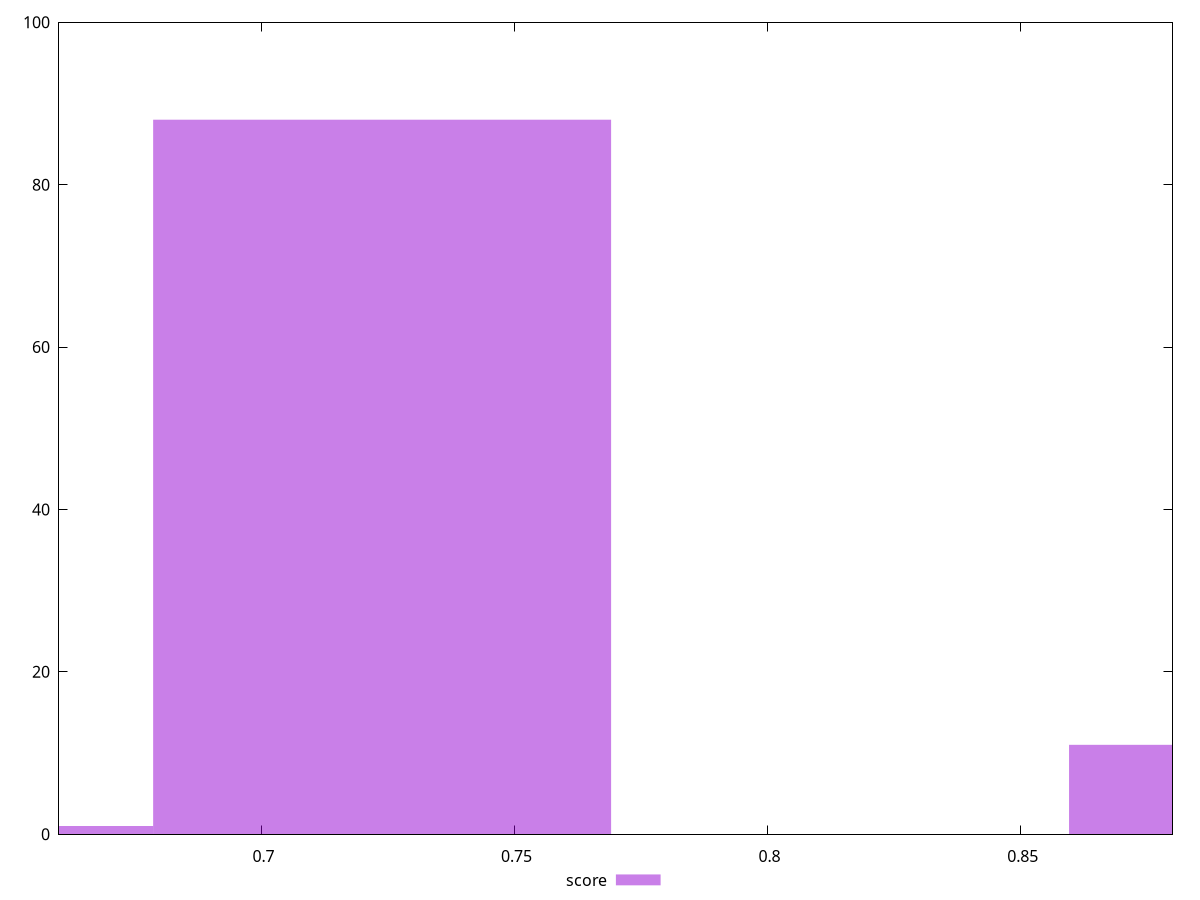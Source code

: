 reset

$score <<EOF
0.904801667376923 11
0.7238413339015384 88
0.633361167163846 1
EOF

set key outside below
set boxwidth 0.0904801667376923
set xrange [0.66:0.88]
set yrange [0:100]
set trange [0:100]
set style fill transparent solid 0.5 noborder
set terminal svg size 640, 490 enhanced background rgb 'white'
set output "report_00026_2021-02-22T21:38:55.199Z/offscreen-images/samples/pages+cached+noadtech/score/histogram.svg"

plot $score title "score" with boxes

reset
